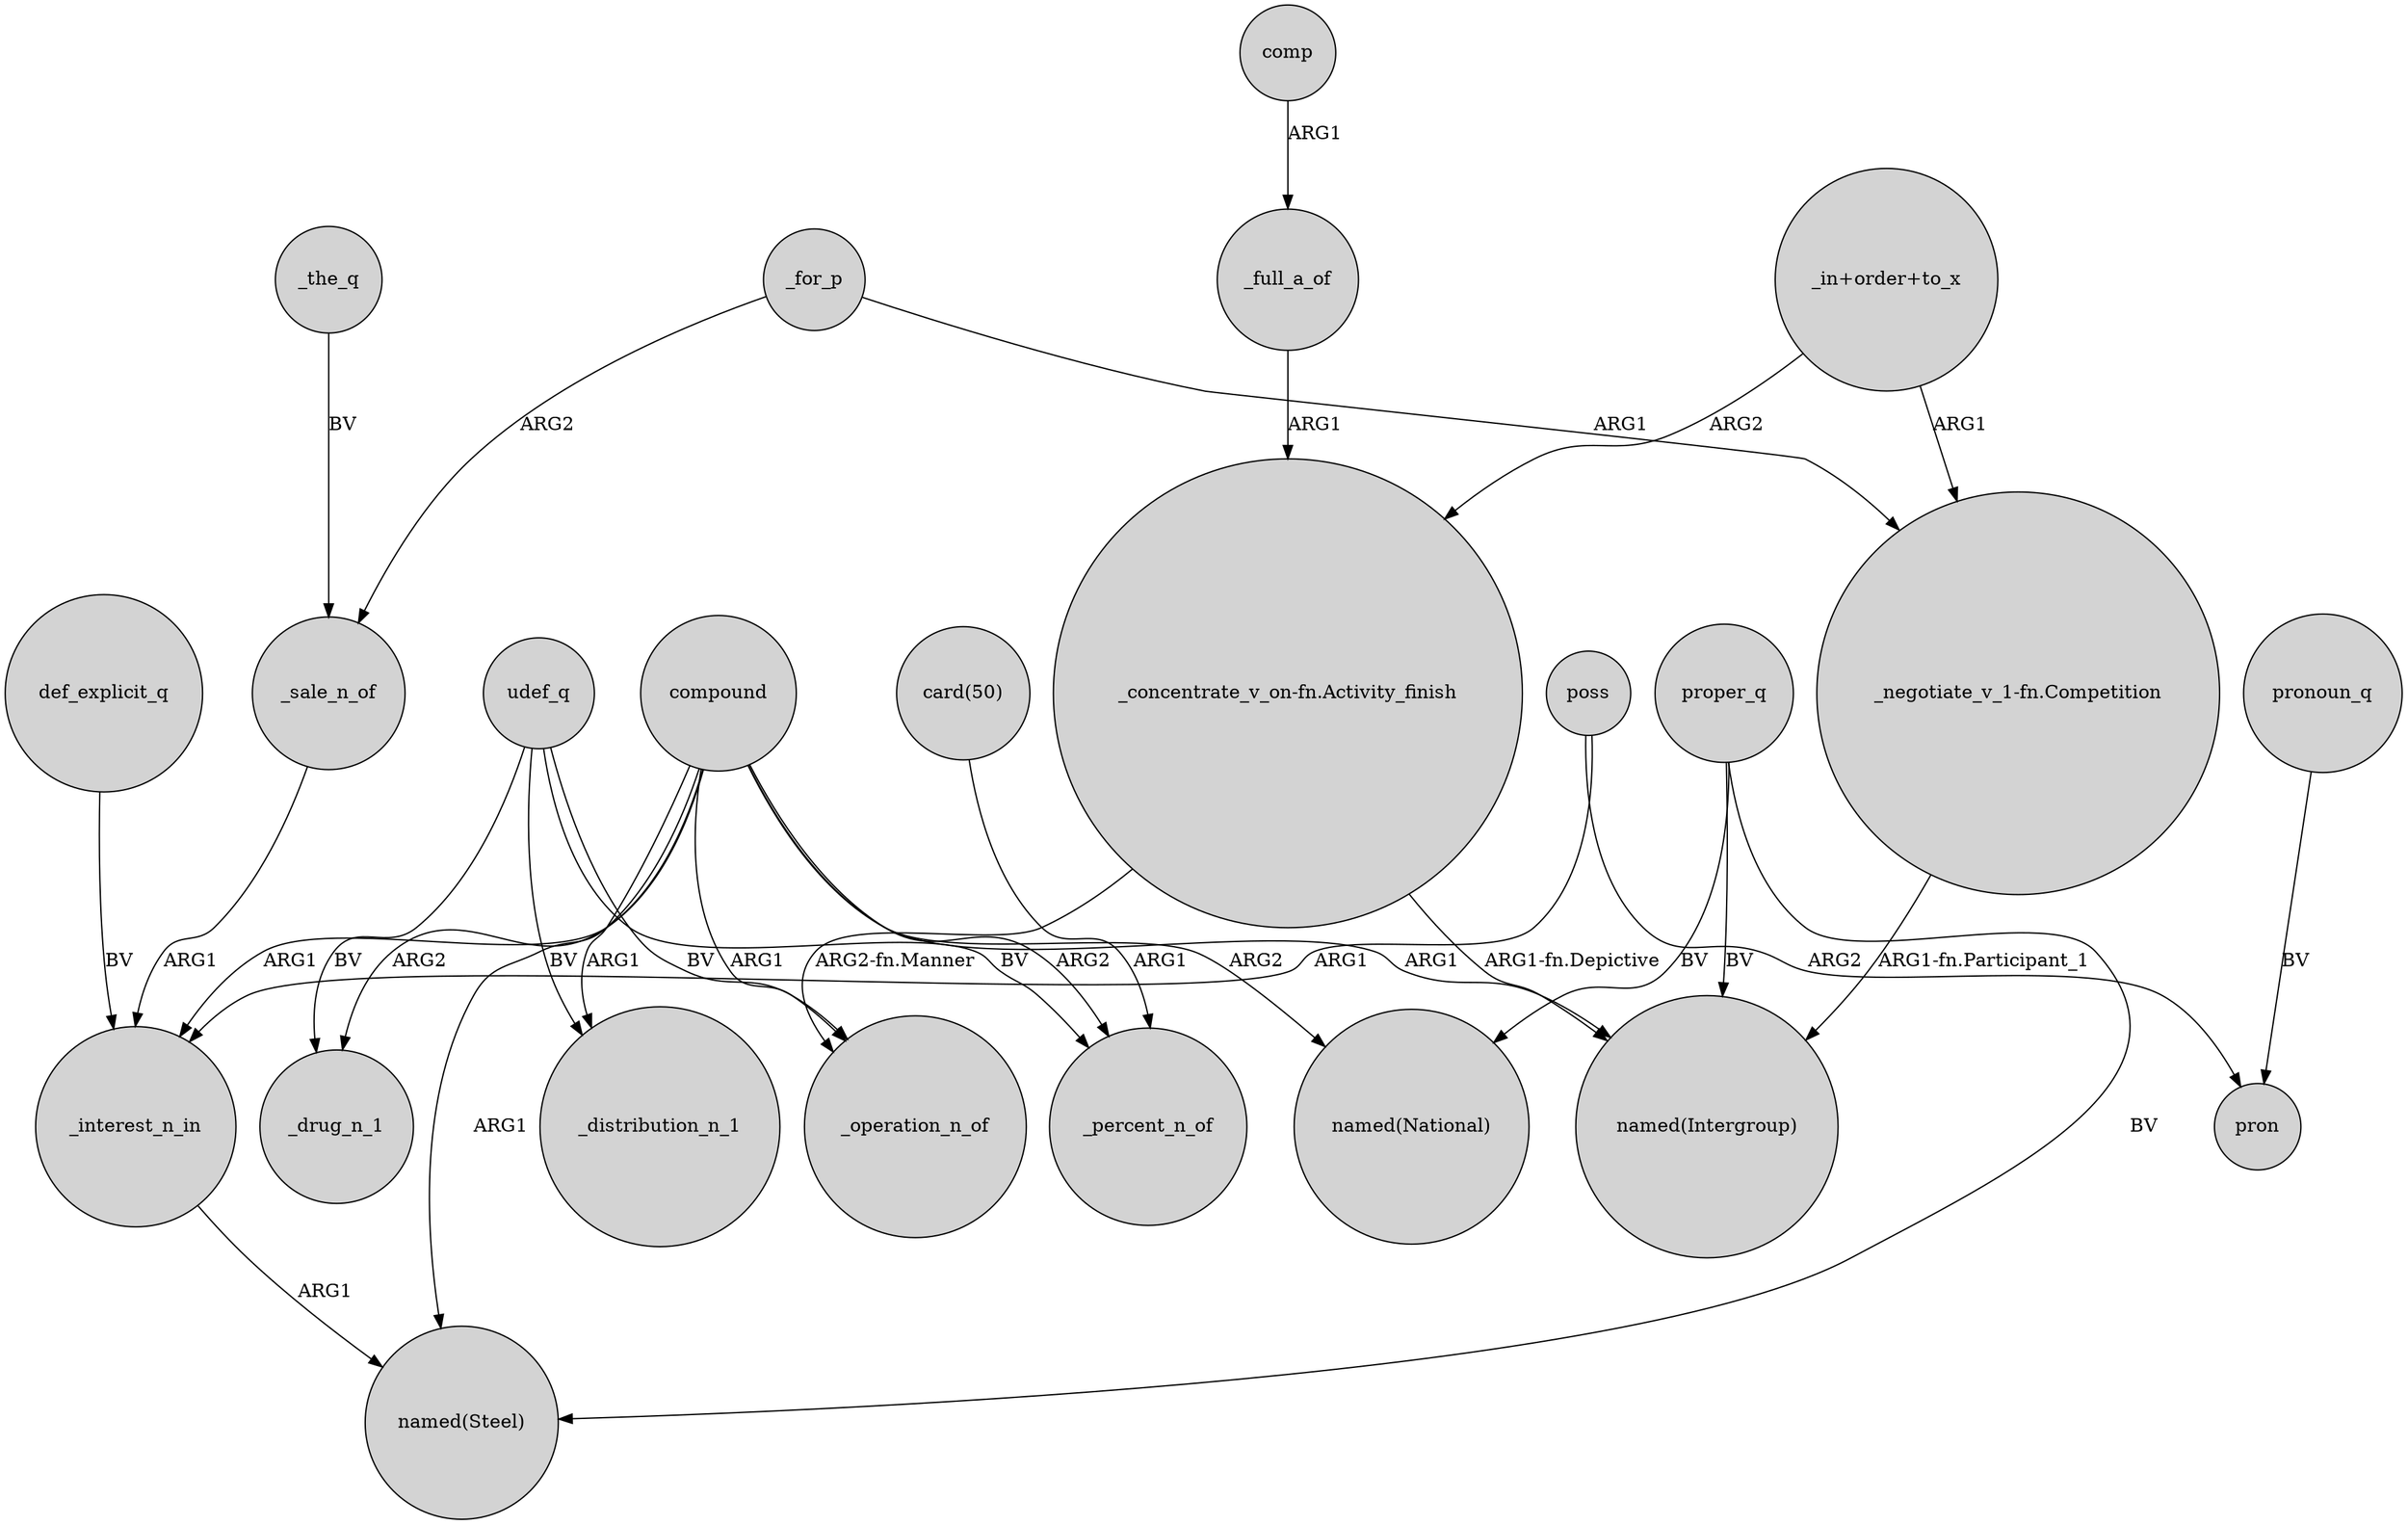 digraph {
	node [shape=circle style=filled]
	compound -> "named(Steel)" [label=ARG1]
	_full_a_of -> "_concentrate_v_on-fn.Activity_finish" [label=ARG1]
	def_explicit_q -> _interest_n_in [label=BV]
	_for_p -> _sale_n_of [label=ARG2]
	compound -> _distribution_n_1 [label=ARG1]
	compound -> _interest_n_in [label=ARG1]
	compound -> "named(National)" [label=ARG2]
	compound -> _operation_n_of [label=ARG1]
	proper_q -> "named(Steel)" [label=BV]
	_sale_n_of -> _interest_n_in [label=ARG1]
	udef_q -> _drug_n_1 [label=BV]
	pronoun_q -> pron [label=BV]
	poss -> pron [label=ARG2]
	udef_q -> _distribution_n_1 [label=BV]
	"_in+order+to_x" -> "_negotiate_v_1-fn.Competition" [label=ARG1]
	poss -> _interest_n_in [label=ARG1]
	udef_q -> _percent_n_of [label=BV]
	udef_q -> _operation_n_of [label=BV]
	compound -> _percent_n_of [label=ARG2]
	"_concentrate_v_on-fn.Activity_finish" -> _operation_n_of [label="ARG2-fn.Manner"]
	proper_q -> "named(Intergroup)" [label=BV]
	comp -> _full_a_of [label=ARG1]
	"card(50)" -> _percent_n_of [label=ARG1]
	compound -> "named(Intergroup)" [label=ARG1]
	_interest_n_in -> "named(Steel)" [label=ARG1]
	proper_q -> "named(National)" [label=BV]
	"_negotiate_v_1-fn.Competition" -> "named(Intergroup)" [label="ARG1-fn.Participant_1"]
	_the_q -> _sale_n_of [label=BV]
	"_in+order+to_x" -> "_concentrate_v_on-fn.Activity_finish" [label=ARG2]
	_for_p -> "_negotiate_v_1-fn.Competition" [label=ARG1]
	"_concentrate_v_on-fn.Activity_finish" -> "named(Intergroup)" [label="ARG1-fn.Depictive"]
	compound -> _drug_n_1 [label=ARG2]
}
